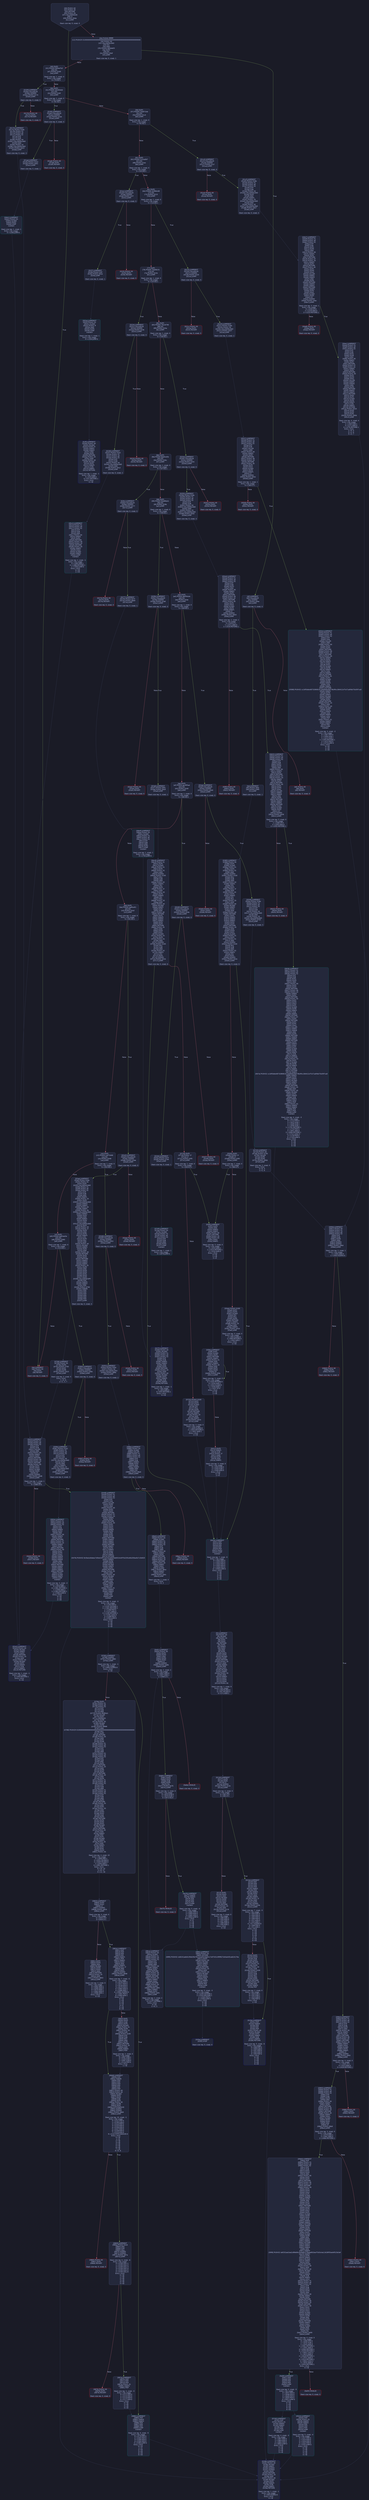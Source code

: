 digraph G {
    node [shape=box, style="filled, rounded", color="#565f89", fontcolor="#c0caf5", fontname="Helvetica", fillcolor="#24283b"];
    edge [color="#414868", fontcolor="#c0caf5", fontname="Helvetica"];
    bgcolor="#1a1b26";
    0 [ label = "[00] PUSH1 60
[02] PUSH1 40
[04] MSTORE
[05] PUSH1 04
[07] CALLDATASIZE
[08] LT
[09] PUSH2 00da
[0c] JUMPI

Stack size req: 0, sizeΔ: 0
" shape = invhouse]
    1 [ label = "[0d] PUSH4 ffffffff
[12] PUSH29 0100000000000000000000000000000000000000000000000000000000
[30] PUSH1 00
[32] CALLDATALOAD
[33] DIV
[34] AND
[35] PUSH4 06fdde03
[3a] DUP2
[3b] EQ
[3c] PUSH2 00df
[3f] JUMPI

Stack size req: 0, sizeΔ: 1
"]
    2 [ label = "[40] DUP1
[41] PUSH4 095ea7b3
[46] EQ
[47] PUSH2 0169
[4a] JUMPI

Stack size req: 1, sizeΔ: 0
Entry->Op usage:
	0->70:EQ:1
"]
    3 [ label = "[4b] DUP1
[4c] PUSH4 18160ddd
[51] EQ
[52] PUSH2 019f
[55] JUMPI

Stack size req: 1, sizeΔ: 0
Entry->Op usage:
	0->81:EQ:1
"]
    4 [ label = "[56] DUP1
[57] PUSH4 23b872dd
[5c] EQ
[5d] PUSH2 01c4
[60] JUMPI

Stack size req: 1, sizeΔ: 0
Entry->Op usage:
	0->92:EQ:1
"]
    5 [ label = "[61] DUP1
[62] PUSH4 313ce567
[67] EQ
[68] PUSH2 01ec
[6b] JUMPI

Stack size req: 1, sizeΔ: 0
Entry->Op usage:
	0->103:EQ:1
"]
    6 [ label = "[6c] DUP1
[6d] PUSH4 42966c68
[72] EQ
[73] PUSH2 0215
[76] JUMPI

Stack size req: 1, sizeΔ: 0
Entry->Op usage:
	0->114:EQ:1
"]
    7 [ label = "[77] DUP1
[78] PUSH4 70a08231
[7d] EQ
[7e] PUSH2 022b
[81] JUMPI

Stack size req: 1, sizeΔ: 0
Entry->Op usage:
	0->125:EQ:1
"]
    8 [ label = "[82] DUP1
[83] PUSH4 79cc6790
[88] EQ
[89] PUSH2 024a
[8c] JUMPI

Stack size req: 1, sizeΔ: 0
Entry->Op usage:
	0->136:EQ:1
"]
    9 [ label = "[8d] DUP1
[8e] PUSH4 8da5cb5b
[93] EQ
[94] PUSH2 026c
[97] JUMPI

Stack size req: 1, sizeΔ: 0
Entry->Op usage:
	0->147:EQ:1
"]
    10 [ label = "[98] DUP1
[99] PUSH4 95d89b41
[9e] EQ
[9f] PUSH2 029b
[a2] JUMPI

Stack size req: 1, sizeΔ: 0
Entry->Op usage:
	0->158:EQ:1
"]
    11 [ label = "[a3] DUP1
[a4] PUSH4 a9059cbb
[a9] EQ
[aa] PUSH2 02ae
[ad] JUMPI

Stack size req: 1, sizeΔ: 0
Entry->Op usage:
	0->169:EQ:1
"]
    12 [ label = "[ae] DUP1
[af] PUSH4 ae18f5ad
[b4] EQ
[b5] PUSH2 02d0
[b8] JUMPI

Stack size req: 1, sizeΔ: 0
Entry->Op usage:
	0->180:EQ:1
"]
    13 [ label = "[b9] DUP1
[ba] PUSH4 cae9ca51
[bf] EQ
[c0] PUSH2 02e3
[c3] JUMPI

Stack size req: 1, sizeΔ: 0
Entry->Op usage:
	0->191:EQ:1
"]
    14 [ label = "[c4] DUP1
[c5] PUSH4 cc872b66
[ca] EQ
[cb] PUSH2 0348
[ce] JUMPI

Stack size req: 1, sizeΔ: 0
Entry->Op usage:
	0->202:EQ:1
"]
    15 [ label = "[cf] DUP1
[d0] PUSH4 dd62ed3e
[d5] EQ
[d6] PUSH2 0360
[d9] JUMPI

Stack size req: 1, sizeΔ: 0
Entry->Op usage:
	0->213:EQ:1
"]
    16 [ label = "[da] JUMPDEST
[db] PUSH1 00
[dd] DUP1
[de] REVERT

Stack size req: 0, sizeΔ: 0
" color = "red"]
    17 [ label = "[df] JUMPDEST
[e0] CALLVALUE
[e1] ISZERO
[e2] PUSH2 00ea
[e5] JUMPI

Stack size req: 0, sizeΔ: 0
"]
    18 [ label = "[e6] PUSH1 00
[e8] DUP1
[e9] REVERT

Stack size req: 0, sizeΔ: 0
" color = "red"]
    19 [ label = "[ea] JUMPDEST
[eb] PUSH2 00f2
[ee] PUSH2 0385
[f1] JUMP

Stack size req: 0, sizeΔ: 1
"]
    20 [ label = "[f2] JUMPDEST
[f3] PUSH1 40
[f5] MLOAD
[f6] PUSH1 20
[f8] DUP1
[f9] DUP3
[fa] MSTORE
[fb] DUP2
[fc] SWAP1
[fd] DUP2
[fe] ADD
[ff] DUP4
[0100] DUP2
[0101] DUP2
[0102] MLOAD
[0103] DUP2
[0104] MSTORE
[0105] PUSH1 20
[0107] ADD
[0108] SWAP2
[0109] POP
[010a] DUP1
[010b] MLOAD
[010c] SWAP1
[010d] PUSH1 20
[010f] ADD
[0110] SWAP1
[0111] DUP1
[0112] DUP4
[0113] DUP4
[0114] PUSH1 00

Stack size req: 1, sizeΔ: 9
Entry->Op usage:
	0->258:MLOAD:0
	0->267:MLOAD:0
	0->271:ADD:1
"]
    21 [ label = "[0116] JUMPDEST
[0117] DUP4
[0118] DUP2
[0119] LT
[011a] ISZERO
[011b] PUSH2 012e
[011e] JUMPI

Stack size req: 4, sizeΔ: 0
Entry->Op usage:
	0->281:LT:0
	3->281:LT:1
"]
    22 [ label = "[011f] DUP1
[0120] DUP3
[0121] ADD
[0122] MLOAD
[0123] DUP4
[0124] DUP3
[0125] ADD
[0126] MSTORE
[0127] PUSH1 20
[0129] ADD
[012a] PUSH2 0116
[012d] JUMP

Stack size req: 3, sizeΔ: 0
Entry->Op usage:
	0->289:ADD:1
	0->293:ADD:0
	0->297:ADD:1
	1->289:ADD:0
	2->293:ADD:1
Entry->Exit:
	0->😵
"]
    23 [ label = "[012e] JUMPDEST
[012f] POP
[0130] POP
[0131] POP
[0132] POP
[0133] SWAP1
[0134] POP
[0135] SWAP1
[0136] DUP2
[0137] ADD
[0138] SWAP1
[0139] PUSH1 1f
[013b] AND
[013c] DUP1
[013d] ISZERO
[013e] PUSH2 015b
[0141] JUMPI

Stack size req: 7, sizeΔ: -5
Entry->Op usage:
	0->303:POP:0
	1->304:POP:0
	2->305:POP:0
	3->306:POP:0
	4->311:ADD:0
	4->315:AND:1
	4->317:ISZERO:0
	5->308:POP:0
	6->311:ADD:1
Entry->Exit:
	0->😵
	1->😵
	2->😵
	3->😵
	4->0
	5->😵
	6->😵
"]
    24 [ label = "[0142] DUP1
[0143] DUP3
[0144] SUB
[0145] DUP1
[0146] MLOAD
[0147] PUSH1 01
[0149] DUP4
[014a] PUSH1 20
[014c] SUB
[014d] PUSH2 0100
[0150] EXP
[0151] SUB
[0152] NOT
[0153] AND
[0154] DUP2
[0155] MSTORE
[0156] PUSH1 20
[0158] ADD
[0159] SWAP2
[015a] POP

Stack size req: 2, sizeΔ: 0
Entry->Op usage:
	0->324:SUB:1
	0->332:SUB:1
	1->324:SUB:0
	1->346:POP:0
Entry->Exit:
	1->😵
"]
    25 [ label = "[015b] JUMPDEST
[015c] POP
[015d] SWAP3
[015e] POP
[015f] POP
[0160] POP
[0161] PUSH1 40
[0163] MLOAD
[0164] DUP1
[0165] SWAP2
[0166] SUB
[0167] SWAP1
[0168] RETURN

Stack size req: 5, sizeΔ: -5
Entry->Op usage:
	0->348:POP:0
	1->358:SUB:0
	2->351:POP:0
	3->352:POP:0
	4->350:POP:0
Entry->Exit:
	0->😵
	1->😵
	2->😵
	3->😵
	4->😵
" color = "darkblue"]
    26 [ label = "[0169] JUMPDEST
[016a] CALLVALUE
[016b] ISZERO
[016c] PUSH2 0174
[016f] JUMPI

Stack size req: 0, sizeΔ: 0
"]
    27 [ label = "[0170] PUSH1 00
[0172] DUP1
[0173] REVERT

Stack size req: 0, sizeΔ: 0
" color = "red"]
    28 [ label = "[0174] JUMPDEST
[0175] PUSH2 018b
[0178] PUSH1 01
[017a] PUSH1 a0
[017c] PUSH1 02
[017e] EXP
[017f] SUB
[0180] PUSH1 04
[0182] CALLDATALOAD
[0183] AND
[0184] PUSH1 24
[0186] CALLDATALOAD
[0187] PUSH2 0423
[018a] JUMP

Stack size req: 0, sizeΔ: 3
"]
    29 [ label = "[018b] JUMPDEST
[018c] PUSH1 40
[018e] MLOAD
[018f] SWAP1
[0190] ISZERO
[0191] ISZERO
[0192] DUP2
[0193] MSTORE
[0194] PUSH1 20
[0196] ADD
[0197] PUSH1 40
[0199] MLOAD
[019a] DUP1
[019b] SWAP2
[019c] SUB
[019d] SWAP1
[019e] RETURN

Stack size req: 1, sizeΔ: -1
Entry->Op usage:
	0->400:ISZERO:0
Entry->Exit:
	0->😵
" color = "darkblue"]
    30 [ label = "[019f] JUMPDEST
[01a0] CALLVALUE
[01a1] ISZERO
[01a2] PUSH2 01aa
[01a5] JUMPI

Stack size req: 0, sizeΔ: 0
"]
    31 [ label = "[01a6] PUSH1 00
[01a8] DUP1
[01a9] REVERT

Stack size req: 0, sizeΔ: 0
" color = "red"]
    32 [ label = "[01aa] JUMPDEST
[01ab] PUSH2 01b2
[01ae] PUSH2 04b1
[01b1] JUMP

Stack size req: 0, sizeΔ: 1
"]
    33 [ label = "[01b2] JUMPDEST
[01b3] PUSH1 40
[01b5] MLOAD
[01b6] SWAP1
[01b7] DUP2
[01b8] MSTORE
[01b9] PUSH1 20
[01bb] ADD
[01bc] PUSH1 40
[01be] MLOAD
[01bf] DUP1
[01c0] SWAP2
[01c1] SUB
[01c2] SWAP1
[01c3] RETURN

Stack size req: 1, sizeΔ: -1
Entry->Op usage:
	0->440:MSTORE:1
Entry->Exit:
	0->😵
" color = "darkblue"]
    34 [ label = "[01c4] JUMPDEST
[01c5] CALLVALUE
[01c6] ISZERO
[01c7] PUSH2 01cf
[01ca] JUMPI

Stack size req: 0, sizeΔ: 0
"]
    35 [ label = "[01cb] PUSH1 00
[01cd] DUP1
[01ce] REVERT

Stack size req: 0, sizeΔ: 0
" color = "red"]
    36 [ label = "[01cf] JUMPDEST
[01d0] PUSH2 018b
[01d3] PUSH1 01
[01d5] PUSH1 a0
[01d7] PUSH1 02
[01d9] EXP
[01da] SUB
[01db] PUSH1 04
[01dd] CALLDATALOAD
[01de] DUP2
[01df] AND
[01e0] SWAP1
[01e1] PUSH1 24
[01e3] CALLDATALOAD
[01e4] AND
[01e5] PUSH1 44
[01e7] CALLDATALOAD
[01e8] PUSH2 04b7
[01eb] JUMP

Stack size req: 0, sizeΔ: 4
"]
    37 [ label = "[01ec] JUMPDEST
[01ed] CALLVALUE
[01ee] ISZERO
[01ef] PUSH2 01f7
[01f2] JUMPI

Stack size req: 0, sizeΔ: 0
"]
    38 [ label = "[01f3] PUSH1 00
[01f5] DUP1
[01f6] REVERT

Stack size req: 0, sizeΔ: 0
" color = "red"]
    39 [ label = "[01f7] JUMPDEST
[01f8] PUSH2 01ff
[01fb] PUSH2 052e
[01fe] JUMP

Stack size req: 0, sizeΔ: 1
"]
    40 [ label = "[01ff] JUMPDEST
[0200] PUSH1 40
[0202] MLOAD
[0203] PUSH1 ff
[0205] SWAP1
[0206] SWAP2
[0207] AND
[0208] DUP2
[0209] MSTORE
[020a] PUSH1 20
[020c] ADD
[020d] PUSH1 40
[020f] MLOAD
[0210] DUP1
[0211] SWAP2
[0212] SUB
[0213] SWAP1
[0214] RETURN

Stack size req: 1, sizeΔ: -1
Entry->Op usage:
	0->519:AND:0
	0->521:MSTORE:1
Entry->Exit:
	0->😵
" color = "darkblue"]
    41 [ label = "[0215] JUMPDEST
[0216] CALLVALUE
[0217] ISZERO
[0218] PUSH2 0220
[021b] JUMPI

Stack size req: 0, sizeΔ: 0
"]
    42 [ label = "[021c] PUSH1 00
[021e] DUP1
[021f] REVERT

Stack size req: 0, sizeΔ: 0
" color = "red"]
    43 [ label = "[0220] JUMPDEST
[0221] PUSH2 018b
[0224] PUSH1 04
[0226] CALLDATALOAD
[0227] PUSH2 0537
[022a] JUMP

Stack size req: 0, sizeΔ: 2
"]
    44 [ label = "[022b] JUMPDEST
[022c] CALLVALUE
[022d] ISZERO
[022e] PUSH2 0236
[0231] JUMPI

Stack size req: 0, sizeΔ: 0
"]
    45 [ label = "[0232] PUSH1 00
[0234] DUP1
[0235] REVERT

Stack size req: 0, sizeΔ: 0
" color = "red"]
    46 [ label = "[0236] JUMPDEST
[0237] PUSH2 01b2
[023a] PUSH1 01
[023c] PUSH1 a0
[023e] PUSH1 02
[0240] EXP
[0241] SUB
[0242] PUSH1 04
[0244] CALLDATALOAD
[0245] AND
[0246] PUSH2 05c2
[0249] JUMP

Stack size req: 0, sizeΔ: 2
"]
    47 [ label = "[024a] JUMPDEST
[024b] CALLVALUE
[024c] ISZERO
[024d] PUSH2 0255
[0250] JUMPI

Stack size req: 0, sizeΔ: 0
"]
    48 [ label = "[0251] PUSH1 00
[0253] DUP1
[0254] REVERT

Stack size req: 0, sizeΔ: 0
" color = "red"]
    49 [ label = "[0255] JUMPDEST
[0256] PUSH2 018b
[0259] PUSH1 01
[025b] PUSH1 a0
[025d] PUSH1 02
[025f] EXP
[0260] SUB
[0261] PUSH1 04
[0263] CALLDATALOAD
[0264] AND
[0265] PUSH1 24
[0267] CALLDATALOAD
[0268] PUSH2 05dd
[026b] JUMP

Stack size req: 0, sizeΔ: 3
"]
    50 [ label = "[026c] JUMPDEST
[026d] CALLVALUE
[026e] ISZERO
[026f] PUSH2 0277
[0272] JUMPI

Stack size req: 0, sizeΔ: 0
"]
    51 [ label = "[0273] PUSH1 00
[0275] DUP1
[0276] REVERT

Stack size req: 0, sizeΔ: 0
" color = "red"]
    52 [ label = "[0277] JUMPDEST
[0278] PUSH2 027f
[027b] PUSH2 06b9
[027e] JUMP

Stack size req: 0, sizeΔ: 1
"]
    53 [ label = "[027f] JUMPDEST
[0280] PUSH1 40
[0282] MLOAD
[0283] PUSH1 01
[0285] PUSH1 a0
[0287] PUSH1 02
[0289] EXP
[028a] SUB
[028b] SWAP1
[028c] SWAP2
[028d] AND
[028e] DUP2
[028f] MSTORE
[0290] PUSH1 20
[0292] ADD
[0293] PUSH1 40
[0295] MLOAD
[0296] DUP1
[0297] SWAP2
[0298] SUB
[0299] SWAP1
[029a] RETURN

Stack size req: 1, sizeΔ: -1
Entry->Op usage:
	0->653:AND:0
	0->655:MSTORE:1
Entry->Exit:
	0->😵
" color = "darkblue"]
    54 [ label = "[029b] JUMPDEST
[029c] CALLVALUE
[029d] ISZERO
[029e] PUSH2 02a6
[02a1] JUMPI

Stack size req: 0, sizeΔ: 0
"]
    55 [ label = "[02a2] PUSH1 00
[02a4] DUP1
[02a5] REVERT

Stack size req: 0, sizeΔ: 0
" color = "red"]
    56 [ label = "[02a6] JUMPDEST
[02a7] PUSH2 00f2
[02aa] PUSH2 06c8
[02ad] JUMP

Stack size req: 0, sizeΔ: 1
"]
    57 [ label = "[02ae] JUMPDEST
[02af] CALLVALUE
[02b0] ISZERO
[02b1] PUSH2 02b9
[02b4] JUMPI

Stack size req: 0, sizeΔ: 0
"]
    58 [ label = "[02b5] PUSH1 00
[02b7] DUP1
[02b8] REVERT

Stack size req: 0, sizeΔ: 0
" color = "red"]
    59 [ label = "[02b9] JUMPDEST
[02ba] PUSH2 018b
[02bd] PUSH1 01
[02bf] PUSH1 a0
[02c1] PUSH1 02
[02c3] EXP
[02c4] SUB
[02c5] PUSH1 04
[02c7] CALLDATALOAD
[02c8] AND
[02c9] PUSH1 24
[02cb] CALLDATALOAD
[02cc] PUSH2 0733
[02cf] JUMP

Stack size req: 0, sizeΔ: 3
"]
    60 [ label = "[02d0] JUMPDEST
[02d1] CALLVALUE
[02d2] ISZERO
[02d3] PUSH2 02db
[02d6] JUMPI

Stack size req: 0, sizeΔ: 0
"]
    61 [ label = "[02d7] PUSH1 00
[02d9] DUP1
[02da] REVERT

Stack size req: 0, sizeΔ: 0
" color = "red"]
    62 [ label = "[02db] JUMPDEST
[02dc] PUSH2 027f
[02df] PUSH2 0749
[02e2] JUMP

Stack size req: 0, sizeΔ: 1
"]
    63 [ label = "[02e3] JUMPDEST
[02e4] CALLVALUE
[02e5] ISZERO
[02e6] PUSH2 02ee
[02e9] JUMPI

Stack size req: 0, sizeΔ: 0
"]
    64 [ label = "[02ea] PUSH1 00
[02ec] DUP1
[02ed] REVERT

Stack size req: 0, sizeΔ: 0
" color = "red"]
    65 [ label = "[02ee] JUMPDEST
[02ef] PUSH2 018b
[02f2] PUSH1 04
[02f4] DUP1
[02f5] CALLDATALOAD
[02f6] PUSH1 01
[02f8] PUSH1 a0
[02fa] PUSH1 02
[02fc] EXP
[02fd] SUB
[02fe] AND
[02ff] SWAP1
[0300] PUSH1 24
[0302] DUP1
[0303] CALLDATALOAD
[0304] SWAP2
[0305] SWAP1
[0306] PUSH1 64
[0308] SWAP1
[0309] PUSH1 44
[030b] CALLDATALOAD
[030c] SWAP1
[030d] DUP2
[030e] ADD
[030f] SWAP1
[0310] DUP4
[0311] ADD
[0312] CALLDATALOAD
[0313] DUP1
[0314] PUSH1 20
[0316] PUSH1 1f
[0318] DUP3
[0319] ADD
[031a] DUP2
[031b] SWAP1
[031c] DIV
[031d] DUP2
[031e] MUL
[031f] ADD
[0320] PUSH1 40
[0322] MLOAD
[0323] SWAP1
[0324] DUP2
[0325] ADD
[0326] PUSH1 40
[0328] MSTORE
[0329] DUP2
[032a] DUP2
[032b] MSTORE
[032c] SWAP3
[032d] SWAP2
[032e] SWAP1
[032f] PUSH1 20
[0331] DUP5
[0332] ADD
[0333] DUP4
[0334] DUP4
[0335] DUP1
[0336] DUP3
[0337] DUP5
[0338] CALLDATACOPY
[0339] POP
[033a] SWAP5
[033b] SWAP7
[033c] POP
[033d] PUSH2 0758
[0340] SWAP6
[0341] POP
[0342] POP
[0343] POP
[0344] POP
[0345] POP
[0346] POP
[0347] JUMP

Stack size req: 0, sizeΔ: 4
"]
    66 [ label = "[0348] JUMPDEST
[0349] CALLVALUE
[034a] ISZERO
[034b] PUSH2 0353
[034e] JUMPI

Stack size req: 0, sizeΔ: 0
"]
    67 [ label = "[034f] PUSH1 00
[0351] DUP1
[0352] REVERT

Stack size req: 0, sizeΔ: 0
" color = "red"]
    68 [ label = "[0353] JUMPDEST
[0354] PUSH2 035e
[0357] PUSH1 04
[0359] CALLDATALOAD
[035a] PUSH2 088a
[035d] JUMP

Stack size req: 0, sizeΔ: 2
"]
    69 [ label = "[035e] JUMPDEST
[035f] STOP

Stack size req: 0, sizeΔ: 0
" color = "darkblue"]
    70 [ label = "[0360] JUMPDEST
[0361] CALLVALUE
[0362] ISZERO
[0363] PUSH2 036b
[0366] JUMPI

Stack size req: 0, sizeΔ: 0
"]
    71 [ label = "[0367] PUSH1 00
[0369] DUP1
[036a] REVERT

Stack size req: 0, sizeΔ: 0
" color = "red"]
    72 [ label = "[036b] JUMPDEST
[036c] PUSH2 01b2
[036f] PUSH1 01
[0371] PUSH1 a0
[0373] PUSH1 02
[0375] EXP
[0376] SUB
[0377] PUSH1 04
[0379] CALLDATALOAD
[037a] DUP2
[037b] AND
[037c] SWAP1
[037d] PUSH1 24
[037f] CALLDATALOAD
[0380] AND
[0381] PUSH2 092b
[0384] JUMP

Stack size req: 0, sizeΔ: 3
"]
    73 [ label = "[0385] JUMPDEST
[0386] PUSH1 00
[0388] DUP1
[0389] SLOAD
[038a] PUSH1 01
[038c] DUP2
[038d] PUSH1 01
[038f] AND
[0390] ISZERO
[0391] PUSH2 0100
[0394] MUL
[0395] SUB
[0396] AND
[0397] PUSH1 02
[0399] SWAP1
[039a] DIV
[039b] DUP1
[039c] PUSH1 1f
[039e] ADD
[039f] PUSH1 20
[03a1] DUP1
[03a2] SWAP2
[03a3] DIV
[03a4] MUL
[03a5] PUSH1 20
[03a7] ADD
[03a8] PUSH1 40
[03aa] MLOAD
[03ab] SWAP1
[03ac] DUP2
[03ad] ADD
[03ae] PUSH1 40
[03b0] MSTORE
[03b1] DUP1
[03b2] SWAP3
[03b3] SWAP2
[03b4] SWAP1
[03b5] DUP2
[03b6] DUP2
[03b7] MSTORE
[03b8] PUSH1 20
[03ba] ADD
[03bb] DUP3
[03bc] DUP1
[03bd] SLOAD
[03be] PUSH1 01
[03c0] DUP2
[03c1] PUSH1 01
[03c3] AND
[03c4] ISZERO
[03c5] PUSH2 0100
[03c8] MUL
[03c9] SUB
[03ca] AND
[03cb] PUSH1 02
[03cd] SWAP1
[03ce] DIV
[03cf] DUP1
[03d0] ISZERO
[03d1] PUSH2 041b
[03d4] JUMPI

Stack size req: 0, sizeΔ: 6
"]
    74 [ label = "[03d5] DUP1
[03d6] PUSH1 1f
[03d8] LT
[03d9] PUSH2 03f0
[03dc] JUMPI

Stack size req: 1, sizeΔ: 0
Entry->Op usage:
	0->984:LT:1
"]
    75 [ label = "[03dd] PUSH2 0100
[03e0] DUP1
[03e1] DUP4
[03e2] SLOAD
[03e3] DIV
[03e4] MUL
[03e5] DUP4
[03e6] MSTORE
[03e7] SWAP2
[03e8] PUSH1 20
[03ea] ADD
[03eb] SWAP2
[03ec] PUSH2 041b
[03ef] JUMP

Stack size req: 3, sizeΔ: 0
Entry->Op usage:
	1->994:SLOAD:0
	2->998:MSTORE:0
	2->1002:ADD:1
Entry->Exit:
	2->😵
"]
    76 [ label = "[03f0] JUMPDEST
[03f1] DUP3
[03f2] ADD
[03f3] SWAP2
[03f4] SWAP1
[03f5] PUSH1 00
[03f7] MSTORE
[03f8] PUSH1 20
[03fa] PUSH1 00
[03fc] SHA3
[03fd] SWAP1

Stack size req: 3, sizeΔ: 0
Entry->Op usage:
	0->1010:ADD:1
	1->1015:MSTORE:1
	2->1010:ADD:0
Entry->Exit:
	0->😵
	1->😵
	2->0
"]
    77 [ label = "[03fe] JUMPDEST
[03ff] DUP2
[0400] SLOAD
[0401] DUP2
[0402] MSTORE
[0403] SWAP1
[0404] PUSH1 01
[0406] ADD
[0407] SWAP1
[0408] PUSH1 20
[040a] ADD
[040b] DUP1
[040c] DUP4
[040d] GT
[040e] PUSH2 03fe
[0411] JUMPI

Stack size req: 3, sizeΔ: 0
Entry->Op usage:
	0->1026:MSTORE:0
	0->1034:ADD:1
	1->1024:SLOAD:0
	1->1030:ADD:1
	2->1037:GT:0
Entry->Exit:
	0->😵
	1->😵
"]
    78 [ label = "[0412] DUP3
[0413] SWAP1
[0414] SUB
[0415] PUSH1 1f
[0417] AND
[0418] DUP3
[0419] ADD
[041a] SWAP2

Stack size req: 3, sizeΔ: 0
Entry->Op usage:
	0->1044:SUB:0
	2->1044:SUB:1
	2->1049:ADD:0
Entry->Exit:
	0->😵
	2->0
"]
    79 [ label = "[041b] JUMPDEST
[041c] POP
[041d] POP
[041e] POP
[041f] POP
[0420] POP
[0421] DUP2
[0422] JUMP
Indirect!

Stack size req: 7, sizeΔ: -5
Entry->Op usage:
	0->1052:POP:0
	1->1053:POP:0
	2->1054:POP:0
	3->1055:POP:0
	4->1056:POP:0
	6->1058:JUMP:0
Entry->Exit:
	0->😵
	1->😵
	2->😵
	3->😵
	4->😵
" color = "teal"]
    80 [ label = "[0423] JUMPDEST
[0424] PUSH1 01
[0426] PUSH1 a0
[0428] PUSH1 02
[042a] EXP
[042b] SUB
[042c] CALLER
[042d] AND
[042e] PUSH1 00
[0430] SWAP1
[0431] DUP2
[0432] MSTORE
[0433] PUSH1 06
[0435] PUSH1 20
[0437] MSTORE
[0438] PUSH1 40
[043a] DUP2
[043b] SHA3
[043c] SLOAD
[043d] DUP3
[043e] GT
[043f] ISZERO
[0440] PUSH2 0448
[0443] JUMPI

Stack size req: 1, sizeΔ: 1
Entry->Op usage:
	0->1086:GT:0
"]
    81 [ label = "[0444] PUSH1 00
[0446] DUP1
[0447] REVERT

Stack size req: 0, sizeΔ: 0
" color = "red"]
    82 [ label = "[0448] JUMPDEST
[0449] PUSH1 01
[044b] PUSH1 a0
[044d] PUSH1 02
[044f] EXP
[0450] SUB
[0451] CALLER
[0452] DUP2
[0453] AND
[0454] PUSH1 00
[0456] DUP2
[0457] DUP2
[0458] MSTORE
[0459] PUSH1 07
[045b] PUSH1 20
[045d] SWAP1
[045e] DUP2
[045f] MSTORE
[0460] PUSH1 40
[0462] DUP1
[0463] DUP4
[0464] SHA3
[0465] SWAP5
[0466] DUP9
[0467] AND
[0468] DUP1
[0469] DUP5
[046a] MSTORE
[046b] SWAP5
[046c] SWAP1
[046d] SWAP2
[046e] MSTORE
[046f] SWAP1
[0470] DUP2
[0471] SWAP1
[0472] SHA3
[0473] DUP6
[0474] SWAP1
[0475] SSTORE
[0476] PUSH32 8c5be1e5ebec7d5bd14f71427d1e84f3dd0314c0f7b2291e5b200ac8c7c3b925
[0497] SWAP1
[0498] DUP6
[0499] SWAP1
[049a] MLOAD
[049b] SWAP1
[049c] DUP2
[049d] MSTORE
[049e] PUSH1 20
[04a0] ADD
[04a1] PUSH1 40
[04a3] MLOAD
[04a4] DUP1
[04a5] SWAP2
[04a6] SUB
[04a7] SWAP1
[04a8] LOG3
[04a9] POP
[04aa] PUSH1 01
[04ac] SWAP3
[04ad] SWAP2
[04ae] POP
[04af] POP
[04b0] JUMP
Indirect!

Stack size req: 4, sizeΔ: -3
Entry->Op usage:
	0->1193:POP:0
	1->1141:SSTORE:1
	1->1181:MSTORE:1
	1->1199:POP:0
	2->1127:AND:0
	2->1130:MSTORE:1
	2->1192:LOG3:4
	2->1198:POP:0
	3->1200:JUMP:0
Entry->Exit:
	0->😵
	1->😵
	2->😵
	3->😵
" color = "teal"]
    83 [ label = "[04b1] JUMPDEST
[04b2] PUSH1 03
[04b4] SLOAD
[04b5] DUP2
[04b6] JUMP
Indirect!

Stack size req: 1, sizeΔ: 1
Entry->Op usage:
	0->1206:JUMP:0
" color = "teal"]
    84 [ label = "[04b7] JUMPDEST
[04b8] PUSH1 01
[04ba] PUSH1 a0
[04bc] PUSH1 02
[04be] EXP
[04bf] SUB
[04c0] DUP1
[04c1] DUP5
[04c2] AND
[04c3] PUSH1 00
[04c5] SWAP1
[04c6] DUP2
[04c7] MSTORE
[04c8] PUSH1 07
[04ca] PUSH1 20
[04cc] SWAP1
[04cd] DUP2
[04ce] MSTORE
[04cf] PUSH1 40
[04d1] DUP1
[04d2] DUP4
[04d3] SHA3
[04d4] CALLER
[04d5] SWAP1
[04d6] SWAP5
[04d7] AND
[04d8] DUP4
[04d9] MSTORE
[04da] SWAP3
[04db] SWAP1
[04dc] MSTORE
[04dd] SWAP1
[04de] DUP2
[04df] SHA3
[04e0] SLOAD
[04e1] DUP3
[04e2] GT
[04e3] ISZERO
[04e4] PUSH2 04ec
[04e7] JUMPI

Stack size req: 3, sizeΔ: 1
Entry->Op usage:
	0->1250:GT:0
	2->1218:AND:0
	2->1223:MSTORE:1
"]
    85 [ label = "[04e8] PUSH1 00
[04ea] DUP1
[04eb] REVERT

Stack size req: 0, sizeΔ: 0
" color = "red"]
    86 [ label = "[04ec] JUMPDEST
[04ed] PUSH1 01
[04ef] PUSH1 a0
[04f1] PUSH1 02
[04f3] EXP
[04f4] SUB
[04f5] DUP1
[04f6] DUP6
[04f7] AND
[04f8] PUSH1 00
[04fa] SWAP1
[04fb] DUP2
[04fc] MSTORE
[04fd] PUSH1 07
[04ff] PUSH1 20
[0501] SWAP1
[0502] DUP2
[0503] MSTORE
[0504] PUSH1 40
[0506] DUP1
[0507] DUP4
[0508] SHA3
[0509] CALLER
[050a] SWAP1
[050b] SWAP5
[050c] AND
[050d] DUP4
[050e] MSTORE
[050f] SWAP3
[0510] SWAP1
[0511] MSTORE
[0512] SHA3
[0513] DUP1
[0514] SLOAD
[0515] DUP4
[0516] SWAP1
[0517] SUB
[0518] SWAP1
[0519] SSTORE
[051a] PUSH2 0524
[051d] DUP5
[051e] DUP5
[051f] DUP5
[0520] PUSH2 0956
[0523] JUMP

Stack size req: 4, sizeΔ: 4
Entry->Op usage:
	1->1303:SUB:1
	3->1271:AND:0
	3->1276:MSTORE:1
Entry->Exit:
	1->0, 5
	2->1, 6
	3->2, 7
"]
    87 [ label = "[0524] JUMPDEST
[0525] POP
[0526] PUSH1 01
[0528] SWAP4
[0529] SWAP3
[052a] POP
[052b] POP
[052c] POP
[052d] JUMP
Indirect!

Stack size req: 5, sizeΔ: -4
Entry->Op usage:
	0->1317:POP:0
	1->1323:POP:0
	2->1324:POP:0
	3->1322:POP:0
	4->1325:JUMP:0
Entry->Exit:
	0->😵
	1->😵
	2->😵
	3->😵
	4->😵
" color = "teal"]
    88 [ label = "[052e] JUMPDEST
[052f] PUSH1 02
[0531] SLOAD
[0532] PUSH1 ff
[0534] AND
[0535] DUP2
[0536] JUMP
Indirect!

Stack size req: 1, sizeΔ: 1
Entry->Op usage:
	0->1334:JUMP:0
" color = "teal"]
    89 [ label = "[0537] JUMPDEST
[0538] PUSH1 01
[053a] PUSH1 a0
[053c] PUSH1 02
[053e] EXP
[053f] SUB
[0540] CALLER
[0541] AND
[0542] PUSH1 00
[0544] SWAP1
[0545] DUP2
[0546] MSTORE
[0547] PUSH1 06
[0549] PUSH1 20
[054b] MSTORE
[054c] PUSH1 40
[054e] DUP2
[054f] SHA3
[0550] SLOAD
[0551] DUP3
[0552] SWAP1
[0553] LT
[0554] ISZERO
[0555] PUSH2 055d
[0558] JUMPI

Stack size req: 1, sizeΔ: 1
Entry->Op usage:
	0->1363:LT:1
"]
    90 [ label = "[0559] PUSH1 00
[055b] DUP1
[055c] REVERT

Stack size req: 0, sizeΔ: 0
" color = "red"]
    91 [ label = "[055d] JUMPDEST
[055e] PUSH1 01
[0560] PUSH1 a0
[0562] PUSH1 02
[0564] EXP
[0565] SUB
[0566] CALLER
[0567] AND
[0568] PUSH1 00
[056a] DUP2
[056b] DUP2
[056c] MSTORE
[056d] PUSH1 06
[056f] PUSH1 20
[0571] MSTORE
[0572] PUSH1 40
[0574] SWAP1
[0575] DUP2
[0576] SWAP1
[0577] SHA3
[0578] DUP1
[0579] SLOAD
[057a] DUP6
[057b] SWAP1
[057c] SUB
[057d] SWAP1
[057e] SSTORE
[057f] PUSH1 03
[0581] DUP1
[0582] SLOAD
[0583] DUP6
[0584] SWAP1
[0585] SUB
[0586] SWAP1
[0587] SSTORE
[0588] PUSH32 cc16f5dbb4873280815c1ee09dbd06736cffcc184412cf7a71a0fdb75d397ca5
[05a9] SWAP1
[05aa] DUP5
[05ab] SWAP1
[05ac] MLOAD
[05ad] SWAP1
[05ae] DUP2
[05af] MSTORE
[05b0] PUSH1 20
[05b2] ADD
[05b3] PUSH1 40
[05b5] MLOAD
[05b6] DUP1
[05b7] SWAP2
[05b8] SUB
[05b9] SWAP1
[05ba] LOG2
[05bb] POP
[05bc] PUSH1 01
[05be] SWAP2
[05bf] SWAP1
[05c0] POP
[05c1] JUMP
Indirect!

Stack size req: 3, sizeΔ: -2
Entry->Op usage:
	0->1467:POP:0
	1->1404:SUB:1
	1->1413:SUB:1
	1->1455:MSTORE:1
	1->1472:POP:0
	2->1473:JUMP:0
Entry->Exit:
	0->😵
	1->😵
	2->😵
" color = "teal"]
    92 [ label = "[05c2] JUMPDEST
[05c3] PUSH1 01
[05c5] PUSH1 a0
[05c7] PUSH1 02
[05c9] EXP
[05ca] SUB
[05cb] AND
[05cc] PUSH1 00
[05ce] SWAP1
[05cf] DUP2
[05d0] MSTORE
[05d1] PUSH1 06
[05d3] PUSH1 20
[05d5] MSTORE
[05d6] PUSH1 40
[05d8] SWAP1
[05d9] SHA3
[05da] SLOAD
[05db] SWAP1
[05dc] JUMP
Indirect!

Stack size req: 2, sizeΔ: -1
Entry->Op usage:
	0->1483:AND:1
	0->1488:MSTORE:1
	1->1500:JUMP:0
Entry->Exit:
	0->😵
	1->😵
" color = "teal"]
    93 [ label = "[05dd] JUMPDEST
[05de] PUSH1 01
[05e0] PUSH1 a0
[05e2] PUSH1 02
[05e4] EXP
[05e5] SUB
[05e6] DUP3
[05e7] AND
[05e8] PUSH1 00
[05ea] SWAP1
[05eb] DUP2
[05ec] MSTORE
[05ed] PUSH1 06
[05ef] PUSH1 20
[05f1] MSTORE
[05f2] PUSH1 40
[05f4] DUP2
[05f5] SHA3
[05f6] SLOAD
[05f7] DUP3
[05f8] SWAP1
[05f9] LT
[05fa] ISZERO
[05fb] PUSH2 0603
[05fe] JUMPI

Stack size req: 2, sizeΔ: 1
Entry->Op usage:
	0->1529:LT:1
	1->1511:AND:0
	1->1516:MSTORE:1
"]
    94 [ label = "[05ff] PUSH1 00
[0601] DUP1
[0602] REVERT

Stack size req: 0, sizeΔ: 0
" color = "red"]
    95 [ label = "[0603] JUMPDEST
[0604] PUSH1 01
[0606] PUSH1 a0
[0608] PUSH1 02
[060a] EXP
[060b] SUB
[060c] DUP1
[060d] DUP5
[060e] AND
[060f] PUSH1 00
[0611] SWAP1
[0612] DUP2
[0613] MSTORE
[0614] PUSH1 07
[0616] PUSH1 20
[0618] SWAP1
[0619] DUP2
[061a] MSTORE
[061b] PUSH1 40
[061d] DUP1
[061e] DUP4
[061f] SHA3
[0620] CALLER
[0621] SWAP1
[0622] SWAP5
[0623] AND
[0624] DUP4
[0625] MSTORE
[0626] SWAP3
[0627] SWAP1
[0628] MSTORE
[0629] SHA3
[062a] SLOAD
[062b] DUP3
[062c] GT
[062d] ISZERO
[062e] PUSH2 0636
[0631] JUMPI

Stack size req: 3, sizeΔ: 0
Entry->Op usage:
	1->1580:GT:0
	2->1550:AND:0
	2->1555:MSTORE:1
"]
    96 [ label = "[0632] PUSH1 00
[0634] DUP1
[0635] REVERT

Stack size req: 0, sizeΔ: 0
" color = "red"]
    97 [ label = "[0636] JUMPDEST
[0637] PUSH1 01
[0639] PUSH1 a0
[063b] PUSH1 02
[063d] EXP
[063e] SUB
[063f] DUP1
[0640] DUP5
[0641] AND
[0642] PUSH1 00
[0644] DUP2
[0645] DUP2
[0646] MSTORE
[0647] PUSH1 06
[0649] PUSH1 20
[064b] SWAP1
[064c] DUP2
[064d] MSTORE
[064e] PUSH1 40
[0650] DUP1
[0651] DUP4
[0652] SHA3
[0653] DUP1
[0654] SLOAD
[0655] DUP9
[0656] SWAP1
[0657] SUB
[0658] SWAP1
[0659] SSTORE
[065a] PUSH1 07
[065c] DUP3
[065d] MSTORE
[065e] DUP1
[065f] DUP4
[0660] SHA3
[0661] CALLER
[0662] SWAP1
[0663] SWAP6
[0664] AND
[0665] DUP4
[0666] MSTORE
[0667] SWAP4
[0668] SWAP1
[0669] MSTORE
[066a] DUP3
[066b] SWAP1
[066c] SHA3
[066d] DUP1
[066e] SLOAD
[066f] DUP6
[0670] SWAP1
[0671] SUB
[0672] SWAP1
[0673] SSTORE
[0674] PUSH1 03
[0676] DUP1
[0677] SLOAD
[0678] DUP6
[0679] SWAP1
[067a] SUB
[067b] SWAP1
[067c] SSTORE
[067d] SWAP1
[067e] PUSH32 cc16f5dbb4873280815c1ee09dbd06736cffcc184412cf7a71a0fdb75d397ca5
[069f] SWAP1
[06a0] DUP5
[06a1] SWAP1
[06a2] MLOAD
[06a3] SWAP1
[06a4] DUP2
[06a5] MSTORE
[06a6] PUSH1 20
[06a8] ADD
[06a9] PUSH1 40
[06ab] MLOAD
[06ac] DUP1
[06ad] SWAP2
[06ae] SUB
[06af] SWAP1
[06b0] LOG2
[06b1] POP
[06b2] PUSH1 01
[06b4] SWAP3
[06b5] SWAP2
[06b6] POP
[06b7] POP
[06b8] JUMP
Indirect!

Stack size req: 4, sizeΔ: -3
Entry->Op usage:
	0->1713:POP:0
	1->1623:SUB:1
	1->1649:SUB:1
	1->1658:SUB:1
	1->1701:MSTORE:1
	1->1719:POP:0
	2->1601:AND:0
	2->1606:MSTORE:1
	2->1712:LOG2:3
	2->1718:POP:0
	3->1720:JUMP:0
Entry->Exit:
	0->😵
	1->😵
	2->😵
	3->😵
" color = "teal"]
    98 [ label = "[06b9] JUMPDEST
[06ba] PUSH1 05
[06bc] SLOAD
[06bd] PUSH1 01
[06bf] PUSH1 a0
[06c1] PUSH1 02
[06c3] EXP
[06c4] SUB
[06c5] AND
[06c6] DUP2
[06c7] JUMP
Indirect!

Stack size req: 1, sizeΔ: 1
Entry->Op usage:
	0->1735:JUMP:0
" color = "teal"]
    99 [ label = "[06c8] JUMPDEST
[06c9] PUSH1 01
[06cb] DUP1
[06cc] SLOAD
[06cd] PUSH1 01
[06cf] DUP2
[06d0] PUSH1 01
[06d2] AND
[06d3] ISZERO
[06d4] PUSH2 0100
[06d7] MUL
[06d8] SUB
[06d9] AND
[06da] PUSH1 02
[06dc] SWAP1
[06dd] DIV
[06de] DUP1
[06df] PUSH1 1f
[06e1] ADD
[06e2] PUSH1 20
[06e4] DUP1
[06e5] SWAP2
[06e6] DIV
[06e7] MUL
[06e8] PUSH1 20
[06ea] ADD
[06eb] PUSH1 40
[06ed] MLOAD
[06ee] SWAP1
[06ef] DUP2
[06f0] ADD
[06f1] PUSH1 40
[06f3] MSTORE
[06f4] DUP1
[06f5] SWAP3
[06f6] SWAP2
[06f7] SWAP1
[06f8] DUP2
[06f9] DUP2
[06fa] MSTORE
[06fb] PUSH1 20
[06fd] ADD
[06fe] DUP3
[06ff] DUP1
[0700] SLOAD
[0701] PUSH1 01
[0703] DUP2
[0704] PUSH1 01
[0706] AND
[0707] ISZERO
[0708] PUSH2 0100
[070b] MUL
[070c] SUB
[070d] AND
[070e] PUSH1 02
[0710] SWAP1
[0711] DIV
[0712] DUP1
[0713] ISZERO
[0714] PUSH2 041b
[0717] JUMPI

Stack size req: 0, sizeΔ: 6
"]
    100 [ label = "[0718] DUP1
[0719] PUSH1 1f
[071b] LT
[071c] PUSH2 03f0
[071f] JUMPI

Stack size req: 1, sizeΔ: 0
Entry->Op usage:
	0->1819:LT:1
"]
    101 [ label = "[0720] PUSH2 0100
[0723] DUP1
[0724] DUP4
[0725] SLOAD
[0726] DIV
[0727] MUL
[0728] DUP4
[0729] MSTORE
[072a] SWAP2
[072b] PUSH1 20
[072d] ADD
[072e] SWAP2
[072f] PUSH2 041b
[0732] JUMP

Stack size req: 3, sizeΔ: 0
Entry->Op usage:
	1->1829:SLOAD:0
	2->1833:MSTORE:0
	2->1837:ADD:1
Entry->Exit:
	2->😵
"]
    102 [ label = "[0733] JUMPDEST
[0734] PUSH1 00
[0736] PUSH2 0740
[0739] CALLER
[073a] DUP5
[073b] DUP5
[073c] PUSH2 0956
[073f] JUMP

Stack size req: 2, sizeΔ: 5
Entry->Exit:
	0->0, 5
	1->1, 6
"]
    103 [ label = "[0740] JUMPDEST
[0741] POP
[0742] PUSH1 01
[0744] SWAP3
[0745] SWAP2
[0746] POP
[0747] POP
[0748] JUMP
Indirect!

Stack size req: 4, sizeΔ: -3
Entry->Op usage:
	0->1857:POP:0
	1->1863:POP:0
	2->1862:POP:0
	3->1864:JUMP:0
Entry->Exit:
	0->😵
	1->😵
	2->😵
	3->😵
" color = "teal"]
    104 [ label = "[0749] JUMPDEST
[074a] PUSH1 04
[074c] SLOAD
[074d] PUSH1 01
[074f] PUSH1 a0
[0751] PUSH1 02
[0753] EXP
[0754] SUB
[0755] AND
[0756] DUP2
[0757] JUMP
Indirect!

Stack size req: 1, sizeΔ: 1
Entry->Op usage:
	0->1879:JUMP:0
" color = "teal"]
    105 [ label = "[0758] JUMPDEST
[0759] PUSH1 00
[075b] DUP4
[075c] PUSH2 0765
[075f] DUP2
[0760] DUP6
[0761] PUSH2 0423
[0764] JUMP

Stack size req: 3, sizeΔ: 5
Entry->Exit:
	1->0, 6
	2->1, 3, 7
"]
    106 [ label = "[0765] JUMPDEST
[0766] ISZERO
[0767] PUSH2 0882
[076a] JUMPI

Stack size req: 1, sizeΔ: -1
Entry->Op usage:
	0->1894:ISZERO:0
Entry->Exit:
	0->😵
"]
    107 [ label = "[076b] DUP1
[076c] PUSH1 01
[076e] PUSH1 a0
[0770] PUSH1 02
[0772] EXP
[0773] SUB
[0774] AND
[0775] PUSH4 8f4ffcb1
[077a] CALLER
[077b] DUP7
[077c] ADDRESS
[077d] DUP8
[077e] PUSH1 40
[0780] MLOAD
[0781] DUP6
[0782] PUSH4 ffffffff
[0787] AND
[0788] PUSH29 0100000000000000000000000000000000000000000000000000000000
[07a6] MUL
[07a7] DUP2
[07a8] MSTORE
[07a9] PUSH1 04
[07ab] ADD
[07ac] DUP1
[07ad] DUP6
[07ae] PUSH1 01
[07b0] PUSH1 a0
[07b2] PUSH1 02
[07b4] EXP
[07b5] SUB
[07b6] AND
[07b7] PUSH1 01
[07b9] PUSH1 a0
[07bb] PUSH1 02
[07bd] EXP
[07be] SUB
[07bf] AND
[07c0] DUP2
[07c1] MSTORE
[07c2] PUSH1 20
[07c4] ADD
[07c5] DUP5
[07c6] DUP2
[07c7] MSTORE
[07c8] PUSH1 20
[07ca] ADD
[07cb] DUP4
[07cc] PUSH1 01
[07ce] PUSH1 a0
[07d0] PUSH1 02
[07d2] EXP
[07d3] SUB
[07d4] AND
[07d5] PUSH1 01
[07d7] PUSH1 a0
[07d9] PUSH1 02
[07db] EXP
[07dc] SUB
[07dd] AND
[07de] DUP2
[07df] MSTORE
[07e0] PUSH1 20
[07e2] ADD
[07e3] DUP1
[07e4] PUSH1 20
[07e6] ADD
[07e7] DUP3
[07e8] DUP2
[07e9] SUB
[07ea] DUP3
[07eb] MSTORE
[07ec] DUP4
[07ed] DUP2
[07ee] DUP2
[07ef] MLOAD
[07f0] DUP2
[07f1] MSTORE
[07f2] PUSH1 20
[07f4] ADD
[07f5] SWAP2
[07f6] POP
[07f7] DUP1
[07f8] MLOAD
[07f9] SWAP1
[07fa] PUSH1 20
[07fc] ADD
[07fd] SWAP1
[07fe] DUP1
[07ff] DUP4
[0800] DUP4
[0801] PUSH1 00

Stack size req: 4, sizeΔ: 15
Entry->Op usage:
	0->1908:AND:1
	2->2031:MLOAD:0
	2->2040:MLOAD:0
	2->2044:ADD:1
	3->1991:MSTORE:1
Entry->Exit:
	0->14, 15
	2->9, 17
	3->11, 18
"]
    108 [ label = "[0803] JUMPDEST
[0804] DUP4
[0805] DUP2
[0806] LT
[0807] ISZERO
[0808] PUSH2 081b
[080b] JUMPI

Stack size req: 4, sizeΔ: 0
Entry->Op usage:
	0->2054:LT:0
	3->2054:LT:1
"]
    109 [ label = "[080c] DUP1
[080d] DUP3
[080e] ADD
[080f] MLOAD
[0810] DUP4
[0811] DUP3
[0812] ADD
[0813] MSTORE
[0814] PUSH1 20
[0816] ADD
[0817] PUSH2 0803
[081a] JUMP

Stack size req: 3, sizeΔ: 0
Entry->Op usage:
	0->2062:ADD:1
	0->2066:ADD:0
	0->2070:ADD:1
	1->2062:ADD:0
	2->2066:ADD:1
Entry->Exit:
	0->😵
"]
    110 [ label = "[081b] JUMPDEST
[081c] POP
[081d] POP
[081e] POP
[081f] POP
[0820] SWAP1
[0821] POP
[0822] SWAP1
[0823] DUP2
[0824] ADD
[0825] SWAP1
[0826] PUSH1 1f
[0828] AND
[0829] DUP1
[082a] ISZERO
[082b] PUSH2 0848
[082e] JUMPI

Stack size req: 7, sizeΔ: -5
Entry->Op usage:
	0->2076:POP:0
	1->2077:POP:0
	2->2078:POP:0
	3->2079:POP:0
	4->2084:ADD:0
	4->2088:AND:1
	4->2090:ISZERO:0
	5->2081:POP:0
	6->2084:ADD:1
Entry->Exit:
	0->😵
	1->😵
	2->😵
	3->😵
	4->0
	5->😵
	6->😵
"]
    111 [ label = "[082f] DUP1
[0830] DUP3
[0831] SUB
[0832] DUP1
[0833] MLOAD
[0834] PUSH1 01
[0836] DUP4
[0837] PUSH1 20
[0839] SUB
[083a] PUSH2 0100
[083d] EXP
[083e] SUB
[083f] NOT
[0840] AND
[0841] DUP2
[0842] MSTORE
[0843] PUSH1 20
[0845] ADD
[0846] SWAP2
[0847] POP

Stack size req: 2, sizeΔ: 0
Entry->Op usage:
	0->2097:SUB:1
	0->2105:SUB:1
	1->2097:SUB:0
	1->2119:POP:0
Entry->Exit:
	1->😵
"]
    112 [ label = "[0848] JUMPDEST
[0849] POP
[084a] SWAP6
[084b] POP
[084c] POP
[084d] POP
[084e] POP
[084f] POP
[0850] POP
[0851] PUSH1 00
[0853] PUSH1 40
[0855] MLOAD
[0856] DUP1
[0857] DUP4
[0858] SUB
[0859] DUP2
[085a] PUSH1 00
[085c] DUP8
[085d] DUP1
[085e] EXTCODESIZE
[085f] ISZERO
[0860] ISZERO
[0861] PUSH2 0869
[0864] JUMPI

Stack size req: 10, sizeΔ: -1
Entry->Op usage:
	0->2121:POP:0
	1->2136:SUB:0
	2->2124:POP:0
	3->2125:POP:0
	4->2126:POP:0
	5->2127:POP:0
	6->2128:POP:0
	7->2123:POP:0
	9->2142:EXTCODESIZE:0
Entry->Exit:
	0->😵
	1->6
	2->😵
	3->😵
	4->😵
	5->😵
	6->😵
	7->😵
	9->0, 8
"]
    113 [ label = "[0865] PUSH1 00
[0867] DUP1
[0868] REVERT

Stack size req: 0, sizeΔ: 0
" color = "red"]
    114 [ label = "[0869] JUMPDEST
[086a] PUSH2 02c6
[086d] GAS
[086e] SUB
[086f] CALL
[0870] ISZERO
[0871] ISZERO
[0872] PUSH2 087a
[0875] JUMPI

Stack size req: 6, sizeΔ: -6
Entry->Op usage:
	0->2159:CALL:1
	1->2159:CALL:2
	2->2159:CALL:3
	3->2159:CALL:4
	4->2159:CALL:5
	5->2159:CALL:6
Entry->Exit:
	0->😵
	1->😵
	2->😵
	3->😵
	4->😵
	5->😵
"]
    115 [ label = "[0876] PUSH1 00
[0878] DUP1
[0879] REVERT

Stack size req: 0, sizeΔ: 0
" color = "red"]
    116 [ label = "[087a] JUMPDEST
[087b] POP
[087c] POP
[087d] POP
[087e] PUSH1 01
[0880] SWAP2
[0881] POP

Stack size req: 5, sizeΔ: -3
Entry->Op usage:
	0->2171:POP:0
	1->2172:POP:0
	2->2173:POP:0
	4->2177:POP:0
Entry->Exit:
	0->😵
	1->😵
	2->😵
	4->😵
"]
    117 [ label = "[0882] JUMPDEST
[0883] POP
[0884] SWAP4
[0885] SWAP3
[0886] POP
[0887] POP
[0888] POP
[0889] JUMP
Indirect!

Stack size req: 6, sizeΔ: -5
Entry->Op usage:
	0->2179:POP:0
	2->2183:POP:0
	3->2184:POP:0
	4->2182:POP:0
	5->2185:JUMP:0
Entry->Exit:
	0->😵
	1->0
	2->😵
	3->😵
	4->😵
	5->😵
" color = "teal"]
    118 [ label = "[088a] JUMPDEST
[088b] PUSH1 04
[088d] SLOAD
[088e] CALLER
[088f] PUSH1 01
[0891] PUSH1 a0
[0893] PUSH1 02
[0895] EXP
[0896] SUB
[0897] SWAP1
[0898] DUP2
[0899] AND
[089a] SWAP2
[089b] AND
[089c] EQ
[089d] PUSH2 08a5
[08a0] JUMPI

Stack size req: 0, sizeΔ: 0
"]
    119 [ label = "[08a1] PUSH1 00
[08a3] DUP1
[08a4] REVERT

Stack size req: 0, sizeΔ: 0
" color = "red"]
    120 [ label = "[08a5] JUMPDEST
[08a6] PUSH1 05
[08a8] SLOAD
[08a9] PUSH1 01
[08ab] PUSH1 a0
[08ad] PUSH1 02
[08af] EXP
[08b0] SUB
[08b1] AND
[08b2] PUSH1 00
[08b4] SWAP1
[08b5] DUP2
[08b6] MSTORE
[08b7] PUSH1 06
[08b9] PUSH1 20
[08bb] MSTORE
[08bc] PUSH1 40
[08be] SWAP1
[08bf] SHA3
[08c0] SLOAD
[08c1] PUSH2 08ca
[08c4] SWAP1
[08c5] DUP3
[08c6] PUSH2 0a5c
[08c9] JUMP

Stack size req: 1, sizeΔ: 3
Entry->Exit:
	0->0, 3
"]
    121 [ label = "[08ca] JUMPDEST
[08cb] PUSH1 05
[08cd] SLOAD
[08ce] PUSH1 01
[08d0] PUSH1 a0
[08d2] PUSH1 02
[08d4] EXP
[08d5] SUB
[08d6] AND
[08d7] PUSH1 00
[08d9] SWAP1
[08da] DUP2
[08db] MSTORE
[08dc] PUSH1 06
[08de] PUSH1 20
[08e0] MSTORE
[08e1] PUSH1 40
[08e3] SWAP1
[08e4] SHA3
[08e5] SSTORE
[08e6] PUSH1 03
[08e8] SLOAD
[08e9] PUSH2 08f2
[08ec] SWAP1
[08ed] DUP3
[08ee] PUSH2 0a5c
[08f1] JUMP

Stack size req: 2, sizeΔ: 2
Entry->Op usage:
	0->2277:SSTORE:1
Entry->Exit:
	0->😵
	1->0, 3
"]
    122 [ label = "[08f2] JUMPDEST
[08f3] PUSH1 03
[08f5] SSTORE
[08f6] PUSH32 cb8241adb0c3fdb35b70c24ce35c5eb0c17af7431c99f827d44a445ca624176a
[0917] DUP2
[0918] PUSH1 40
[091a] MLOAD
[091b] SWAP1
[091c] DUP2
[091d] MSTORE
[091e] PUSH1 20
[0920] ADD
[0921] PUSH1 40
[0923] MLOAD
[0924] DUP1
[0925] SWAP2
[0926] SUB
[0927] SWAP1
[0928] LOG1
[0929] POP
[092a] JUMP
Indirect!

Stack size req: 3, sizeΔ: -3
Entry->Op usage:
	0->2293:SSTORE:1
	1->2333:MSTORE:1
	1->2345:POP:0
	2->2346:JUMP:0
Entry->Exit:
	0->😵
	1->😵
	2->😵
" color = "teal"]
    123 [ label = "[092b] JUMPDEST
[092c] PUSH1 01
[092e] PUSH1 a0
[0930] PUSH1 02
[0932] EXP
[0933] SUB
[0934] SWAP2
[0935] DUP3
[0936] AND
[0937] PUSH1 00
[0939] SWAP1
[093a] DUP2
[093b] MSTORE
[093c] PUSH1 07
[093e] PUSH1 20
[0940] SWAP1
[0941] DUP2
[0942] MSTORE
[0943] PUSH1 40
[0945] DUP1
[0946] DUP4
[0947] SHA3
[0948] SWAP4
[0949] SWAP1
[094a] SWAP5
[094b] AND
[094c] DUP3
[094d] MSTORE
[094e] SWAP2
[094f] SWAP1
[0950] SWAP2
[0951] MSTORE
[0952] SHA3
[0953] SLOAD
[0954] SWAP1
[0955] JUMP
Indirect!

Stack size req: 3, sizeΔ: -2
Entry->Op usage:
	0->2379:AND:1
	0->2381:MSTORE:1
	1->2358:AND:1
	1->2363:MSTORE:1
	2->2389:JUMP:0
Entry->Exit:
	0->😵
	1->😵
	2->😵
" color = "teal"]
    124 [ label = "[0956] JUMPDEST
[0957] PUSH1 00
[0959] PUSH1 01
[095b] PUSH1 a0
[095d] PUSH1 02
[095f] EXP
[0960] SUB
[0961] DUP4
[0962] AND
[0963] ISZERO
[0964] ISZERO
[0965] PUSH2 096d
[0968] JUMPI

Stack size req: 2, sizeΔ: 1
Entry->Op usage:
	1->2402:AND:0
	1->2403:ISZERO:0
"]
    125 [ label = "[0969] PUSH1 00
[096b] DUP1
[096c] REVERT

Stack size req: 0, sizeΔ: 0
" color = "red"]
    126 [ label = "[096d] JUMPDEST
[096e] PUSH1 01
[0970] PUSH1 a0
[0972] PUSH1 02
[0974] EXP
[0975] SUB
[0976] DUP5
[0977] AND
[0978] PUSH1 00
[097a] SWAP1
[097b] DUP2
[097c] MSTORE
[097d] PUSH1 06
[097f] PUSH1 20
[0981] MSTORE
[0982] PUSH1 40
[0984] SWAP1
[0985] SHA3
[0986] SLOAD
[0987] DUP3
[0988] SWAP1
[0989] LT
[098a] ISZERO
[098b] PUSH2 0993
[098e] JUMPI

Stack size req: 4, sizeΔ: 0
Entry->Op usage:
	1->2441:LT:1
	3->2423:AND:0
	3->2428:MSTORE:1
"]
    127 [ label = "[098f] PUSH1 00
[0991] DUP1
[0992] REVERT

Stack size req: 0, sizeΔ: 0
" color = "red"]
    128 [ label = "[0993] JUMPDEST
[0994] PUSH1 01
[0996] PUSH1 a0
[0998] PUSH1 02
[099a] EXP
[099b] SUB
[099c] DUP4
[099d] AND
[099e] PUSH1 00
[09a0] SWAP1
[09a1] DUP2
[09a2] MSTORE
[09a3] PUSH1 06
[09a5] PUSH1 20
[09a7] MSTORE
[09a8] PUSH1 40
[09aa] SWAP1
[09ab] SHA3
[09ac] SLOAD
[09ad] DUP3
[09ae] DUP2
[09af] ADD
[09b0] GT
[09b1] PUSH2 09b9
[09b4] JUMPI

Stack size req: 3, sizeΔ: 0
Entry->Op usage:
	1->2479:ADD:1
	2->2461:AND:0
	2->2466:MSTORE:1
"]
    129 [ label = "[09b5] PUSH1 00
[09b7] DUP1
[09b8] REVERT

Stack size req: 0, sizeΔ: 0
" color = "red"]
    130 [ label = "[09b9] JUMPDEST
[09ba] POP
[09bb] PUSH1 01
[09bd] PUSH1 a0
[09bf] PUSH1 02
[09c1] EXP
[09c2] SUB
[09c3] DUP1
[09c4] DUP4
[09c5] AND
[09c6] PUSH1 00
[09c8] DUP2
[09c9] DUP2
[09ca] MSTORE
[09cb] PUSH1 06
[09cd] PUSH1 20
[09cf] MSTORE
[09d0] PUSH1 40
[09d2] DUP1
[09d3] DUP3
[09d4] SHA3
[09d5] DUP1
[09d6] SLOAD
[09d7] SWAP5
[09d8] DUP9
[09d9] AND
[09da] DUP1
[09db] DUP5
[09dc] MSTORE
[09dd] DUP3
[09de] DUP5
[09df] SHA3
[09e0] DUP1
[09e1] SLOAD
[09e2] DUP9
[09e3] DUP2
[09e4] SUB
[09e5] SWAP1
[09e6] SWAP2
[09e7] SSTORE
[09e8] SWAP4
[09e9] DUP6
[09ea] SWAP1
[09eb] MSTORE
[09ec] DUP2
[09ed] SLOAD
[09ee] DUP8
[09ef] ADD
[09f0] SWAP1
[09f1] SWAP2
[09f2] SSTORE
[09f3] SWAP2
[09f4] SWAP1
[09f5] SWAP4
[09f6] ADD
[09f7] SWAP3
[09f8] PUSH32 ddf252ad1be2c89b69c2b068fc378daa952ba7f163c4a11628f55a4df523b3ef
[0a19] SWAP1
[0a1a] DUP6
[0a1b] SWAP1
[0a1c] MLOAD
[0a1d] SWAP1
[0a1e] DUP2
[0a1f] MSTORE
[0a20] PUSH1 20
[0a22] ADD
[0a23] PUSH1 40
[0a25] MLOAD
[0a26] DUP1
[0a27] SWAP2
[0a28] SUB
[0a29] SWAP1
[0a2a] LOG3
[0a2b] PUSH1 01
[0a2d] PUSH1 a0
[0a2f] PUSH1 02
[0a31] EXP
[0a32] SUB
[0a33] DUP1
[0a34] DUP5
[0a35] AND
[0a36] PUSH1 00
[0a38] SWAP1
[0a39] DUP2
[0a3a] MSTORE
[0a3b] PUSH1 06
[0a3d] PUSH1 20
[0a3f] MSTORE
[0a40] PUSH1 40
[0a42] DUP1
[0a43] DUP3
[0a44] SHA3
[0a45] SLOAD
[0a46] SWAP3
[0a47] DUP8
[0a48] AND
[0a49] DUP3
[0a4a] MSTORE
[0a4b] SWAP1
[0a4c] SHA3
[0a4d] SLOAD
[0a4e] ADD
[0a4f] DUP2
[0a50] EQ
[0a51] PUSH2 0a56
[0a54] JUMPI

Stack size req: 4, sizeΔ: 0
Entry->Op usage:
	0->2490:POP:0
	1->2532:SUB:1
	1->2543:ADD:0
	1->2591:MSTORE:1
	2->2501:AND:0
	2->2506:MSTORE:1
	2->2539:MSTORE:1
	2->2602:LOG3:4
	2->2613:AND:0
	2->2618:MSTORE:1
	3->2521:AND:0
	3->2524:MSTORE:1
	3->2602:LOG3:3
	3->2632:AND:0
	3->2634:MSTORE:1
Entry->Exit:
	0->😵
"]
    131 [ label = "[0a55] INVALID

Stack size req: 0, sizeΔ: 0
" color = "red"]
    132 [ label = "[0a56] JUMPDEST
[0a57] POP
[0a58] POP
[0a59] POP
[0a5a] POP
[0a5b] JUMP
Indirect!

Stack size req: 5, sizeΔ: -5
Entry->Op usage:
	0->2647:POP:0
	1->2648:POP:0
	2->2649:POP:0
	3->2650:POP:0
	4->2651:JUMP:0
Entry->Exit:
	0->😵
	1->😵
	2->😵
	3->😵
	4->😵
" color = "teal"]
    133 [ label = "[0a5c] JUMPDEST
[0a5d] PUSH1 00
[0a5f] DUP3
[0a60] DUP3
[0a61] ADD
[0a62] DUP4
[0a63] DUP2
[0a64] LT
[0a65] ISZERO
[0a66] PUSH2 0a6b
[0a69] JUMPI

Stack size req: 2, sizeΔ: 2
Entry->Op usage:
	0->2657:ADD:0
	1->2657:ADD:1
	1->2660:LT:1
"]
    134 [ label = "[0a6a] INVALID

Stack size req: 0, sizeΔ: 0
" color = "red"]
    135 [ label = "[0a6b] JUMPDEST
[0a6c] DUP3
[0a6d] DUP2
[0a6e] SUB
[0a6f] DUP5
[0a70] EQ
[0a71] PUSH2 0a76
[0a74] JUMPI

Stack size req: 4, sizeΔ: 0
Entry->Op usage:
	0->2670:SUB:0
	2->2670:SUB:1
	3->2672:EQ:0
"]
    136 [ label = "[0a75] INVALID

Stack size req: 0, sizeΔ: 0
" color = "red"]
    137 [ label = "[0a76] JUMPDEST
[0a77] SWAP4
[0a78] SWAP3
[0a79] POP
[0a7a] POP
[0a7b] POP
[0a7c] JUMP
Indirect!

Stack size req: 5, sizeΔ: -4
Entry->Op usage:
	1->2682:POP:0
	2->2683:POP:0
	3->2681:POP:0
	4->2684:JUMP:0
Entry->Exit:
	0->0
	1->😵
	2->😵
	3->😵
	4->😵
" color = "teal"]
    0 -> 1 [ label = "False" color = "#f7768e"]
    0 -> 16 [ label = "True" color = "#9ece6a"]
    1 -> 2 [ label = "False" color = "#f7768e"]
    1 -> 17 [ label = "True" color = "#9ece6a"]
    2 -> 3 [ label = "False" color = "#f7768e"]
    2 -> 26 [ label = "True" color = "#9ece6a"]
    3 -> 4 [ label = "False" color = "#f7768e"]
    3 -> 30 [ label = "True" color = "#9ece6a"]
    4 -> 5 [ label = "False" color = "#f7768e"]
    4 -> 34 [ label = "True" color = "#9ece6a"]
    5 -> 6 [ label = "False" color = "#f7768e"]
    5 -> 37 [ label = "True" color = "#9ece6a"]
    6 -> 7 [ label = "False" color = "#f7768e"]
    6 -> 41 [ label = "True" color = "#9ece6a"]
    7 -> 8 [ label = "False" color = "#f7768e"]
    7 -> 44 [ label = "True" color = "#9ece6a"]
    8 -> 9 [ label = "False" color = "#f7768e"]
    8 -> 47 [ label = "True" color = "#9ece6a"]
    9 -> 10 [ label = "False" color = "#f7768e"]
    9 -> 50 [ label = "True" color = "#9ece6a"]
    10 -> 11 [ label = "False" color = "#f7768e"]
    10 -> 54 [ label = "True" color = "#9ece6a"]
    11 -> 12 [ label = "False" color = "#f7768e"]
    11 -> 57 [ label = "True" color = "#9ece6a"]
    12 -> 13 [ label = "False" color = "#f7768e"]
    12 -> 60 [ label = "True" color = "#9ece6a"]
    13 -> 14 [ label = "False" color = "#f7768e"]
    13 -> 63 [ label = "True" color = "#9ece6a"]
    14 -> 15 [ label = "False" color = "#f7768e"]
    14 -> 66 [ label = "True" color = "#9ece6a"]
    15 -> 16 [ label = "False" color = "#f7768e"]
    15 -> 70 [ label = "True" color = "#9ece6a"]
    17 -> 18 [ label = "False" color = "#f7768e"]
    17 -> 19 [ label = "True" color = "#9ece6a"]
    19 -> 73 [ ]
    20 -> 21 [ ]
    21 -> 22 [ label = "False" color = "#f7768e"]
    21 -> 23 [ label = "True" color = "#9ece6a"]
    22 -> 21 [ ]
    23 -> 24 [ label = "False" color = "#f7768e"]
    23 -> 25 [ label = "True" color = "#9ece6a"]
    24 -> 25 [ ]
    26 -> 27 [ label = "False" color = "#f7768e"]
    26 -> 28 [ label = "True" color = "#9ece6a"]
    28 -> 80 [ ]
    30 -> 31 [ label = "False" color = "#f7768e"]
    30 -> 32 [ label = "True" color = "#9ece6a"]
    32 -> 83 [ ]
    34 -> 35 [ label = "False" color = "#f7768e"]
    34 -> 36 [ label = "True" color = "#9ece6a"]
    36 -> 84 [ ]
    37 -> 38 [ label = "False" color = "#f7768e"]
    37 -> 39 [ label = "True" color = "#9ece6a"]
    39 -> 88 [ ]
    41 -> 42 [ label = "False" color = "#f7768e"]
    41 -> 43 [ label = "True" color = "#9ece6a"]
    43 -> 89 [ ]
    44 -> 45 [ label = "False" color = "#f7768e"]
    44 -> 46 [ label = "True" color = "#9ece6a"]
    46 -> 92 [ ]
    47 -> 48 [ label = "False" color = "#f7768e"]
    47 -> 49 [ label = "True" color = "#9ece6a"]
    49 -> 93 [ ]
    50 -> 51 [ label = "False" color = "#f7768e"]
    50 -> 52 [ label = "True" color = "#9ece6a"]
    52 -> 98 [ ]
    54 -> 55 [ label = "False" color = "#f7768e"]
    54 -> 56 [ label = "True" color = "#9ece6a"]
    56 -> 99 [ ]
    57 -> 58 [ label = "False" color = "#f7768e"]
    57 -> 59 [ label = "True" color = "#9ece6a"]
    59 -> 102 [ ]
    60 -> 61 [ label = "False" color = "#f7768e"]
    60 -> 62 [ label = "True" color = "#9ece6a"]
    62 -> 104 [ ]
    63 -> 64 [ label = "False" color = "#f7768e"]
    63 -> 65 [ label = "True" color = "#9ece6a"]
    65 -> 105 [ ]
    66 -> 67 [ label = "False" color = "#f7768e"]
    66 -> 68 [ label = "True" color = "#9ece6a"]
    68 -> 118 [ ]
    70 -> 71 [ label = "False" color = "#f7768e"]
    70 -> 72 [ label = "True" color = "#9ece6a"]
    72 -> 123 [ ]
    73 -> 74 [ label = "False" color = "#f7768e"]
    73 -> 79 [ label = "True" color = "#9ece6a"]
    74 -> 75 [ label = "False" color = "#f7768e"]
    74 -> 76 [ label = "True" color = "#9ece6a"]
    75 -> 79 [ ]
    76 -> 77 [ ]
    77 -> 78 [ label = "False" color = "#f7768e"]
    77 -> 77 [ label = "True" color = "#9ece6a"]
    78 -> 79 [ ]
    80 -> 81 [ label = "False" color = "#f7768e"]
    80 -> 82 [ label = "True" color = "#9ece6a"]
    84 -> 85 [ label = "False" color = "#f7768e"]
    84 -> 86 [ label = "True" color = "#9ece6a"]
    86 -> 124 [ ]
    89 -> 90 [ label = "False" color = "#f7768e"]
    89 -> 91 [ label = "True" color = "#9ece6a"]
    93 -> 94 [ label = "False" color = "#f7768e"]
    93 -> 95 [ label = "True" color = "#9ece6a"]
    95 -> 96 [ label = "False" color = "#f7768e"]
    95 -> 97 [ label = "True" color = "#9ece6a"]
    99 -> 100 [ label = "False" color = "#f7768e"]
    99 -> 79 [ label = "True" color = "#9ece6a"]
    100 -> 101 [ label = "False" color = "#f7768e"]
    100 -> 76 [ label = "True" color = "#9ece6a"]
    101 -> 79 [ ]
    102 -> 124 [ ]
    105 -> 80 [ ]
    106 -> 107 [ label = "False" color = "#f7768e"]
    106 -> 117 [ label = "True" color = "#9ece6a"]
    107 -> 108 [ ]
    108 -> 109 [ label = "False" color = "#f7768e"]
    108 -> 110 [ label = "True" color = "#9ece6a"]
    109 -> 108 [ ]
    110 -> 111 [ label = "False" color = "#f7768e"]
    110 -> 112 [ label = "True" color = "#9ece6a"]
    111 -> 112 [ ]
    112 -> 113 [ label = "False" color = "#f7768e"]
    112 -> 114 [ label = "True" color = "#9ece6a"]
    114 -> 115 [ label = "False" color = "#f7768e"]
    114 -> 116 [ label = "True" color = "#9ece6a"]
    116 -> 117 [ ]
    118 -> 119 [ label = "False" color = "#f7768e"]
    118 -> 120 [ label = "True" color = "#9ece6a"]
    120 -> 133 [ ]
    121 -> 133 [ ]
    124 -> 125 [ label = "False" color = "#f7768e"]
    124 -> 126 [ label = "True" color = "#9ece6a"]
    126 -> 127 [ label = "False" color = "#f7768e"]
    126 -> 128 [ label = "True" color = "#9ece6a"]
    128 -> 129 [ label = "False" color = "#f7768e"]
    128 -> 130 [ label = "True" color = "#9ece6a"]
    130 -> 131 [ label = "False" color = "#f7768e"]
    130 -> 132 [ label = "True" color = "#9ece6a"]
    133 -> 134 [ label = "False" color = "#f7768e"]
    133 -> 135 [ label = "True" color = "#9ece6a"]
    135 -> 136 [ label = "False" color = "#f7768e"]
    135 -> 137 [ label = "True" color = "#9ece6a"]
    79 -> 20 [ ]
    82 -> 29 [ ]
    83 -> 33 [ ]
    132 -> 87 [ ]
    87 -> 29 [ ]
    88 -> 40 [ ]
    91 -> 29 [ ]
    92 -> 33 [ ]
    97 -> 29 [ ]
    98 -> 53 [ ]
    132 -> 103 [ ]
    103 -> 29 [ ]
    104 -> 53 [ ]
    82 -> 106 [ ]
    117 -> 29 [ ]
    137 -> 121 [ ]
    137 -> 122 [ ]
    122 -> 69 [ ]
    123 -> 33 [ ]

}
